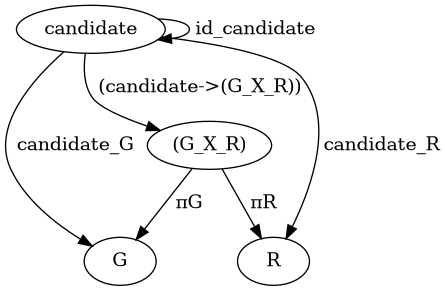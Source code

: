 @startuml
digraph Diagram {
  "G";
  "R";
  "candidate";
  "(G_X_R)"->"G" [label=" πG"];
  "(G_X_R)"->"R" [label=" πR"];
  "candidate"->"G" [label=" candidate_G"];
  "candidate"->"R" [label=" candidate_R"];
  "candidate"->"(G_X_R)" [label=" (candidate->(G_X_R))"];
  "candidate"->"candidate" [label=" id_candidate"];
}
@enduml
